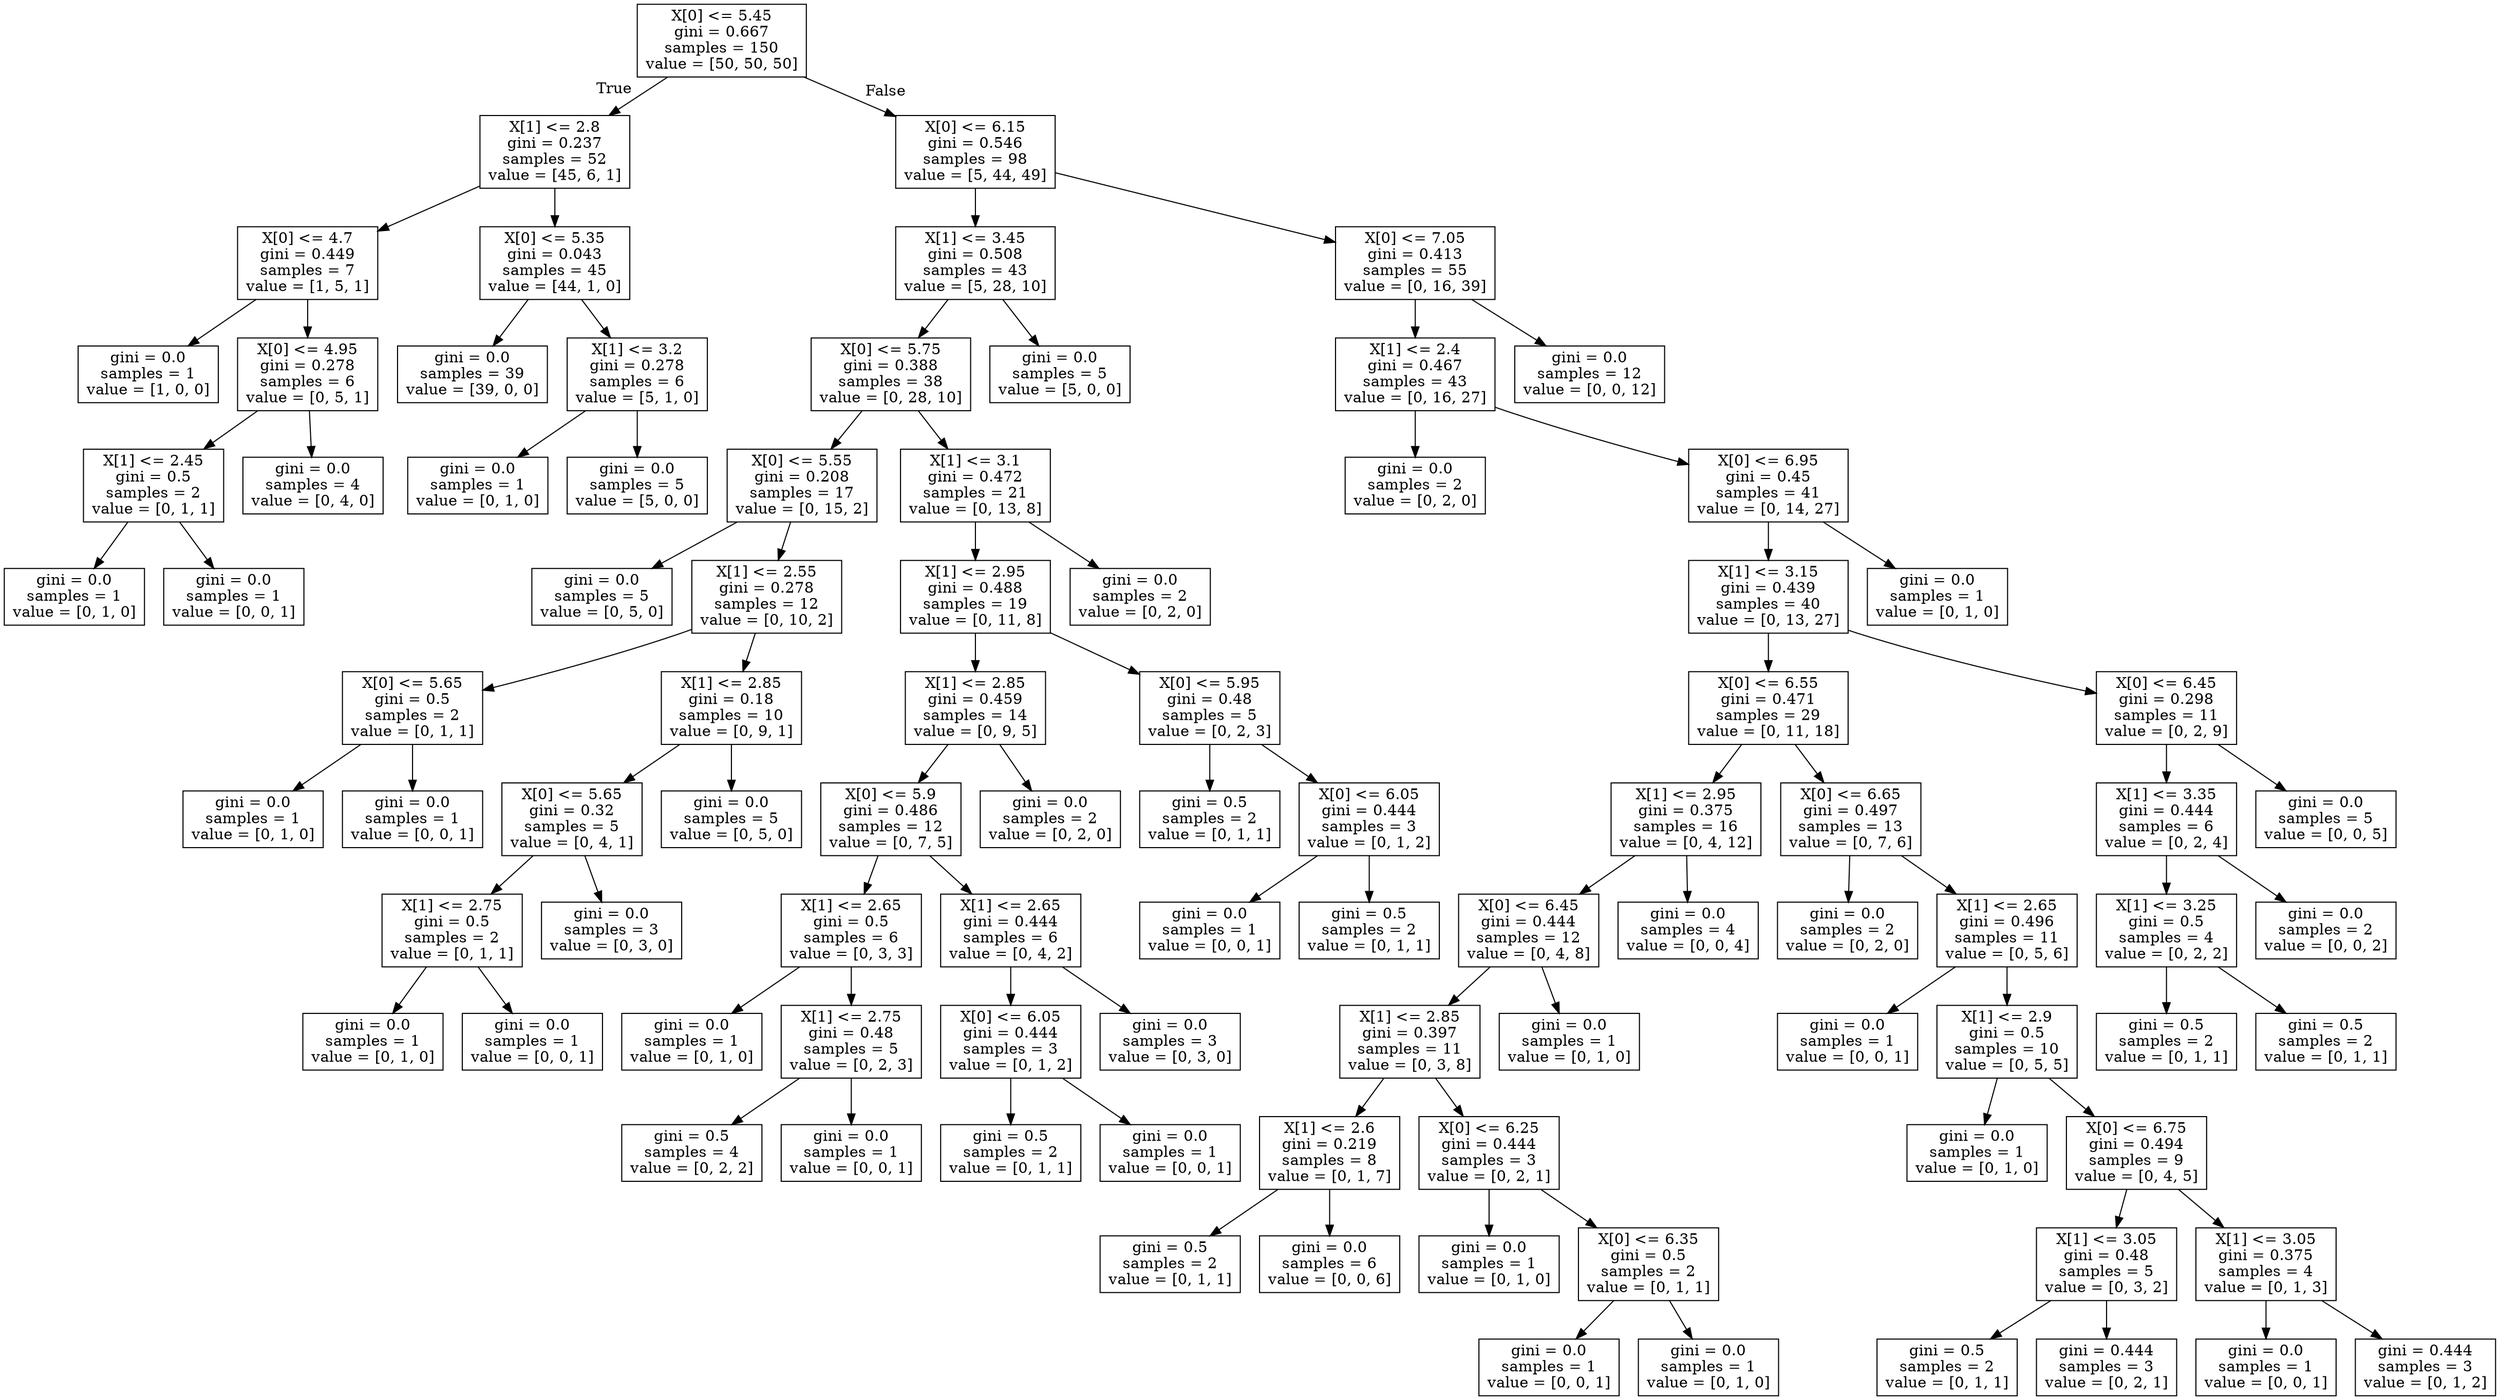digraph Tree {
node [shape=box] ;
0 [label="X[0] <= 5.45\ngini = 0.667\nsamples = 150\nvalue = [50, 50, 50]"] ;
1 [label="X[1] <= 2.8\ngini = 0.237\nsamples = 52\nvalue = [45, 6, 1]"] ;
0 -> 1 [labeldistance=2.5, labelangle=45, headlabel="True"] ;
2 [label="X[0] <= 4.7\ngini = 0.449\nsamples = 7\nvalue = [1, 5, 1]"] ;
1 -> 2 ;
3 [label="gini = 0.0\nsamples = 1\nvalue = [1, 0, 0]"] ;
2 -> 3 ;
4 [label="X[0] <= 4.95\ngini = 0.278\nsamples = 6\nvalue = [0, 5, 1]"] ;
2 -> 4 ;
5 [label="X[1] <= 2.45\ngini = 0.5\nsamples = 2\nvalue = [0, 1, 1]"] ;
4 -> 5 ;
6 [label="gini = 0.0\nsamples = 1\nvalue = [0, 1, 0]"] ;
5 -> 6 ;
7 [label="gini = 0.0\nsamples = 1\nvalue = [0, 0, 1]"] ;
5 -> 7 ;
8 [label="gini = 0.0\nsamples = 4\nvalue = [0, 4, 0]"] ;
4 -> 8 ;
9 [label="X[0] <= 5.35\ngini = 0.043\nsamples = 45\nvalue = [44, 1, 0]"] ;
1 -> 9 ;
10 [label="gini = 0.0\nsamples = 39\nvalue = [39, 0, 0]"] ;
9 -> 10 ;
11 [label="X[1] <= 3.2\ngini = 0.278\nsamples = 6\nvalue = [5, 1, 0]"] ;
9 -> 11 ;
12 [label="gini = 0.0\nsamples = 1\nvalue = [0, 1, 0]"] ;
11 -> 12 ;
13 [label="gini = 0.0\nsamples = 5\nvalue = [5, 0, 0]"] ;
11 -> 13 ;
14 [label="X[0] <= 6.15\ngini = 0.546\nsamples = 98\nvalue = [5, 44, 49]"] ;
0 -> 14 [labeldistance=2.5, labelangle=-45, headlabel="False"] ;
15 [label="X[1] <= 3.45\ngini = 0.508\nsamples = 43\nvalue = [5, 28, 10]"] ;
14 -> 15 ;
16 [label="X[0] <= 5.75\ngini = 0.388\nsamples = 38\nvalue = [0, 28, 10]"] ;
15 -> 16 ;
17 [label="X[0] <= 5.55\ngini = 0.208\nsamples = 17\nvalue = [0, 15, 2]"] ;
16 -> 17 ;
18 [label="gini = 0.0\nsamples = 5\nvalue = [0, 5, 0]"] ;
17 -> 18 ;
19 [label="X[1] <= 2.55\ngini = 0.278\nsamples = 12\nvalue = [0, 10, 2]"] ;
17 -> 19 ;
20 [label="X[0] <= 5.65\ngini = 0.5\nsamples = 2\nvalue = [0, 1, 1]"] ;
19 -> 20 ;
21 [label="gini = 0.0\nsamples = 1\nvalue = [0, 1, 0]"] ;
20 -> 21 ;
22 [label="gini = 0.0\nsamples = 1\nvalue = [0, 0, 1]"] ;
20 -> 22 ;
23 [label="X[1] <= 2.85\ngini = 0.18\nsamples = 10\nvalue = [0, 9, 1]"] ;
19 -> 23 ;
24 [label="X[0] <= 5.65\ngini = 0.32\nsamples = 5\nvalue = [0, 4, 1]"] ;
23 -> 24 ;
25 [label="X[1] <= 2.75\ngini = 0.5\nsamples = 2\nvalue = [0, 1, 1]"] ;
24 -> 25 ;
26 [label="gini = 0.0\nsamples = 1\nvalue = [0, 1, 0]"] ;
25 -> 26 ;
27 [label="gini = 0.0\nsamples = 1\nvalue = [0, 0, 1]"] ;
25 -> 27 ;
28 [label="gini = 0.0\nsamples = 3\nvalue = [0, 3, 0]"] ;
24 -> 28 ;
29 [label="gini = 0.0\nsamples = 5\nvalue = [0, 5, 0]"] ;
23 -> 29 ;
30 [label="X[1] <= 3.1\ngini = 0.472\nsamples = 21\nvalue = [0, 13, 8]"] ;
16 -> 30 ;
31 [label="X[1] <= 2.95\ngini = 0.488\nsamples = 19\nvalue = [0, 11, 8]"] ;
30 -> 31 ;
32 [label="X[1] <= 2.85\ngini = 0.459\nsamples = 14\nvalue = [0, 9, 5]"] ;
31 -> 32 ;
33 [label="X[0] <= 5.9\ngini = 0.486\nsamples = 12\nvalue = [0, 7, 5]"] ;
32 -> 33 ;
34 [label="X[1] <= 2.65\ngini = 0.5\nsamples = 6\nvalue = [0, 3, 3]"] ;
33 -> 34 ;
35 [label="gini = 0.0\nsamples = 1\nvalue = [0, 1, 0]"] ;
34 -> 35 ;
36 [label="X[1] <= 2.75\ngini = 0.48\nsamples = 5\nvalue = [0, 2, 3]"] ;
34 -> 36 ;
37 [label="gini = 0.5\nsamples = 4\nvalue = [0, 2, 2]"] ;
36 -> 37 ;
38 [label="gini = 0.0\nsamples = 1\nvalue = [0, 0, 1]"] ;
36 -> 38 ;
39 [label="X[1] <= 2.65\ngini = 0.444\nsamples = 6\nvalue = [0, 4, 2]"] ;
33 -> 39 ;
40 [label="X[0] <= 6.05\ngini = 0.444\nsamples = 3\nvalue = [0, 1, 2]"] ;
39 -> 40 ;
41 [label="gini = 0.5\nsamples = 2\nvalue = [0, 1, 1]"] ;
40 -> 41 ;
42 [label="gini = 0.0\nsamples = 1\nvalue = [0, 0, 1]"] ;
40 -> 42 ;
43 [label="gini = 0.0\nsamples = 3\nvalue = [0, 3, 0]"] ;
39 -> 43 ;
44 [label="gini = 0.0\nsamples = 2\nvalue = [0, 2, 0]"] ;
32 -> 44 ;
45 [label="X[0] <= 5.95\ngini = 0.48\nsamples = 5\nvalue = [0, 2, 3]"] ;
31 -> 45 ;
46 [label="gini = 0.5\nsamples = 2\nvalue = [0, 1, 1]"] ;
45 -> 46 ;
47 [label="X[0] <= 6.05\ngini = 0.444\nsamples = 3\nvalue = [0, 1, 2]"] ;
45 -> 47 ;
48 [label="gini = 0.0\nsamples = 1\nvalue = [0, 0, 1]"] ;
47 -> 48 ;
49 [label="gini = 0.5\nsamples = 2\nvalue = [0, 1, 1]"] ;
47 -> 49 ;
50 [label="gini = 0.0\nsamples = 2\nvalue = [0, 2, 0]"] ;
30 -> 50 ;
51 [label="gini = 0.0\nsamples = 5\nvalue = [5, 0, 0]"] ;
15 -> 51 ;
52 [label="X[0] <= 7.05\ngini = 0.413\nsamples = 55\nvalue = [0, 16, 39]"] ;
14 -> 52 ;
53 [label="X[1] <= 2.4\ngini = 0.467\nsamples = 43\nvalue = [0, 16, 27]"] ;
52 -> 53 ;
54 [label="gini = 0.0\nsamples = 2\nvalue = [0, 2, 0]"] ;
53 -> 54 ;
55 [label="X[0] <= 6.95\ngini = 0.45\nsamples = 41\nvalue = [0, 14, 27]"] ;
53 -> 55 ;
56 [label="X[1] <= 3.15\ngini = 0.439\nsamples = 40\nvalue = [0, 13, 27]"] ;
55 -> 56 ;
57 [label="X[0] <= 6.55\ngini = 0.471\nsamples = 29\nvalue = [0, 11, 18]"] ;
56 -> 57 ;
58 [label="X[1] <= 2.95\ngini = 0.375\nsamples = 16\nvalue = [0, 4, 12]"] ;
57 -> 58 ;
59 [label="X[0] <= 6.45\ngini = 0.444\nsamples = 12\nvalue = [0, 4, 8]"] ;
58 -> 59 ;
60 [label="X[1] <= 2.85\ngini = 0.397\nsamples = 11\nvalue = [0, 3, 8]"] ;
59 -> 60 ;
61 [label="X[1] <= 2.6\ngini = 0.219\nsamples = 8\nvalue = [0, 1, 7]"] ;
60 -> 61 ;
62 [label="gini = 0.5\nsamples = 2\nvalue = [0, 1, 1]"] ;
61 -> 62 ;
63 [label="gini = 0.0\nsamples = 6\nvalue = [0, 0, 6]"] ;
61 -> 63 ;
64 [label="X[0] <= 6.25\ngini = 0.444\nsamples = 3\nvalue = [0, 2, 1]"] ;
60 -> 64 ;
65 [label="gini = 0.0\nsamples = 1\nvalue = [0, 1, 0]"] ;
64 -> 65 ;
66 [label="X[0] <= 6.35\ngini = 0.5\nsamples = 2\nvalue = [0, 1, 1]"] ;
64 -> 66 ;
67 [label="gini = 0.0\nsamples = 1\nvalue = [0, 0, 1]"] ;
66 -> 67 ;
68 [label="gini = 0.0\nsamples = 1\nvalue = [0, 1, 0]"] ;
66 -> 68 ;
69 [label="gini = 0.0\nsamples = 1\nvalue = [0, 1, 0]"] ;
59 -> 69 ;
70 [label="gini = 0.0\nsamples = 4\nvalue = [0, 0, 4]"] ;
58 -> 70 ;
71 [label="X[0] <= 6.65\ngini = 0.497\nsamples = 13\nvalue = [0, 7, 6]"] ;
57 -> 71 ;
72 [label="gini = 0.0\nsamples = 2\nvalue = [0, 2, 0]"] ;
71 -> 72 ;
73 [label="X[1] <= 2.65\ngini = 0.496\nsamples = 11\nvalue = [0, 5, 6]"] ;
71 -> 73 ;
74 [label="gini = 0.0\nsamples = 1\nvalue = [0, 0, 1]"] ;
73 -> 74 ;
75 [label="X[1] <= 2.9\ngini = 0.5\nsamples = 10\nvalue = [0, 5, 5]"] ;
73 -> 75 ;
76 [label="gini = 0.0\nsamples = 1\nvalue = [0, 1, 0]"] ;
75 -> 76 ;
77 [label="X[0] <= 6.75\ngini = 0.494\nsamples = 9\nvalue = [0, 4, 5]"] ;
75 -> 77 ;
78 [label="X[1] <= 3.05\ngini = 0.48\nsamples = 5\nvalue = [0, 3, 2]"] ;
77 -> 78 ;
79 [label="gini = 0.5\nsamples = 2\nvalue = [0, 1, 1]"] ;
78 -> 79 ;
80 [label="gini = 0.444\nsamples = 3\nvalue = [0, 2, 1]"] ;
78 -> 80 ;
81 [label="X[1] <= 3.05\ngini = 0.375\nsamples = 4\nvalue = [0, 1, 3]"] ;
77 -> 81 ;
82 [label="gini = 0.0\nsamples = 1\nvalue = [0, 0, 1]"] ;
81 -> 82 ;
83 [label="gini = 0.444\nsamples = 3\nvalue = [0, 1, 2]"] ;
81 -> 83 ;
84 [label="X[0] <= 6.45\ngini = 0.298\nsamples = 11\nvalue = [0, 2, 9]"] ;
56 -> 84 ;
85 [label="X[1] <= 3.35\ngini = 0.444\nsamples = 6\nvalue = [0, 2, 4]"] ;
84 -> 85 ;
86 [label="X[1] <= 3.25\ngini = 0.5\nsamples = 4\nvalue = [0, 2, 2]"] ;
85 -> 86 ;
87 [label="gini = 0.5\nsamples = 2\nvalue = [0, 1, 1]"] ;
86 -> 87 ;
88 [label="gini = 0.5\nsamples = 2\nvalue = [0, 1, 1]"] ;
86 -> 88 ;
89 [label="gini = 0.0\nsamples = 2\nvalue = [0, 0, 2]"] ;
85 -> 89 ;
90 [label="gini = 0.0\nsamples = 5\nvalue = [0, 0, 5]"] ;
84 -> 90 ;
91 [label="gini = 0.0\nsamples = 1\nvalue = [0, 1, 0]"] ;
55 -> 91 ;
92 [label="gini = 0.0\nsamples = 12\nvalue = [0, 0, 12]"] ;
52 -> 92 ;
}